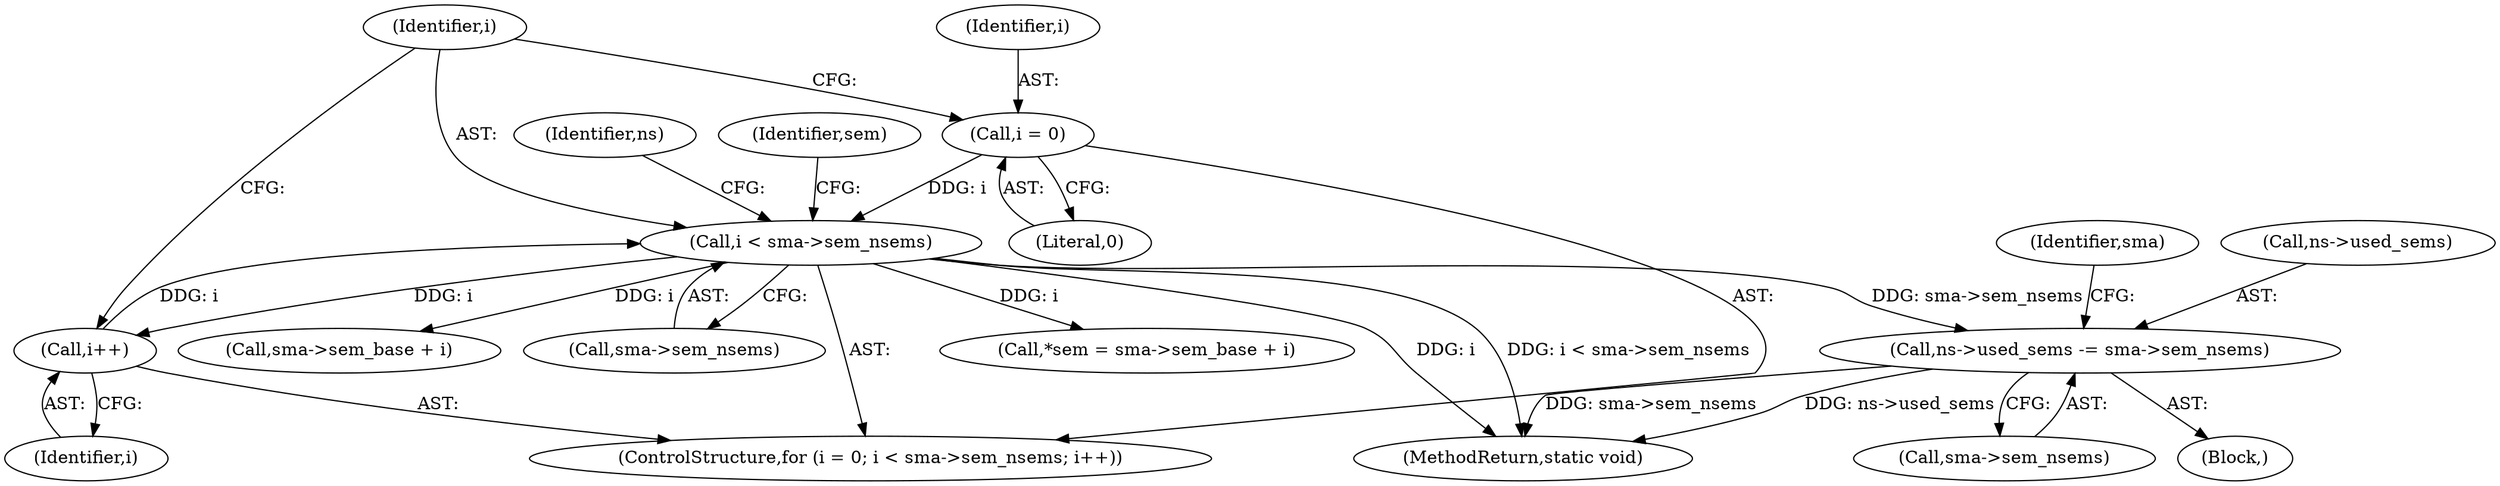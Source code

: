 digraph "0_linux_6062a8dc0517bce23e3c2f7d2fea5e22411269a3_3@pointer" {
"1000205" [label="(Call,ns->used_sems -= sma->sem_nsems)"];
"1000171" [label="(Call,i < sma->sem_nsems)"];
"1000168" [label="(Call,i = 0)"];
"1000176" [label="(Call,i++)"];
"1000213" [label="(Identifier,sma)"];
"1000205" [label="(Call,ns->used_sems -= sma->sem_nsems)"];
"1000167" [label="(ControlStructure,for (i = 0; i < sma->sem_nsems; i++))"];
"1000206" [label="(Call,ns->used_sems)"];
"1000176" [label="(Call,i++)"];
"1000177" [label="(Identifier,i)"];
"1000180" [label="(Call,*sem = sma->sem_base + i)"];
"1000198" [label="(Identifier,ns)"];
"1000169" [label="(Identifier,i)"];
"1000216" [label="(MethodReturn,static void)"];
"1000209" [label="(Call,sma->sem_nsems)"];
"1000170" [label="(Literal,0)"];
"1000106" [label="(Block,)"];
"1000168" [label="(Call,i = 0)"];
"1000172" [label="(Identifier,i)"];
"1000182" [label="(Call,sma->sem_base + i)"];
"1000171" [label="(Call,i < sma->sem_nsems)"];
"1000173" [label="(Call,sma->sem_nsems)"];
"1000181" [label="(Identifier,sem)"];
"1000205" -> "1000106"  [label="AST: "];
"1000205" -> "1000209"  [label="CFG: "];
"1000206" -> "1000205"  [label="AST: "];
"1000209" -> "1000205"  [label="AST: "];
"1000213" -> "1000205"  [label="CFG: "];
"1000205" -> "1000216"  [label="DDG: sma->sem_nsems"];
"1000205" -> "1000216"  [label="DDG: ns->used_sems"];
"1000171" -> "1000205"  [label="DDG: sma->sem_nsems"];
"1000171" -> "1000167"  [label="AST: "];
"1000171" -> "1000173"  [label="CFG: "];
"1000172" -> "1000171"  [label="AST: "];
"1000173" -> "1000171"  [label="AST: "];
"1000181" -> "1000171"  [label="CFG: "];
"1000198" -> "1000171"  [label="CFG: "];
"1000171" -> "1000216"  [label="DDG: i"];
"1000171" -> "1000216"  [label="DDG: i < sma->sem_nsems"];
"1000168" -> "1000171"  [label="DDG: i"];
"1000176" -> "1000171"  [label="DDG: i"];
"1000171" -> "1000176"  [label="DDG: i"];
"1000171" -> "1000180"  [label="DDG: i"];
"1000171" -> "1000182"  [label="DDG: i"];
"1000168" -> "1000167"  [label="AST: "];
"1000168" -> "1000170"  [label="CFG: "];
"1000169" -> "1000168"  [label="AST: "];
"1000170" -> "1000168"  [label="AST: "];
"1000172" -> "1000168"  [label="CFG: "];
"1000176" -> "1000167"  [label="AST: "];
"1000176" -> "1000177"  [label="CFG: "];
"1000177" -> "1000176"  [label="AST: "];
"1000172" -> "1000176"  [label="CFG: "];
}
